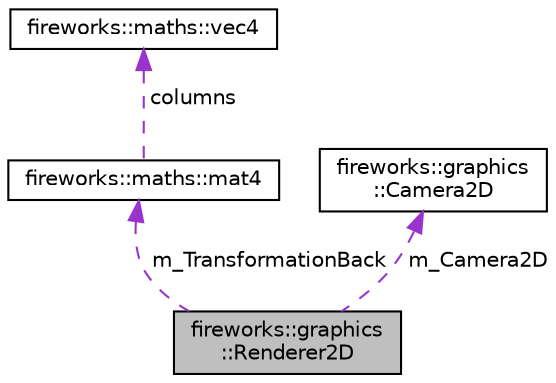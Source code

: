 digraph "fireworks::graphics::Renderer2D"
{
 // LATEX_PDF_SIZE
  edge [fontname="Helvetica",fontsize="10",labelfontname="Helvetica",labelfontsize="10"];
  node [fontname="Helvetica",fontsize="10",shape=record];
  Node1 [label="fireworks::graphics\l::Renderer2D",height=0.2,width=0.4,color="black", fillcolor="grey75", style="filled", fontcolor="black",tooltip="Forward declaration of the graphics::Renderable2D."];
  Node2 -> Node1 [dir="back",color="darkorchid3",fontsize="10",style="dashed",label=" m_TransformationBack" ,fontname="Helvetica"];
  Node2 [label="fireworks::maths::mat4",height=0.2,width=0.4,color="black", fillcolor="white", style="filled",URL="$structfireworks_1_1maths_1_1mat4.html",tooltip=" "];
  Node3 -> Node2 [dir="back",color="darkorchid3",fontsize="10",style="dashed",label=" columns" ,fontname="Helvetica"];
  Node3 [label="fireworks::maths::vec4",height=0.2,width=0.4,color="black", fillcolor="white", style="filled",URL="$structfireworks_1_1maths_1_1vec4.html",tooltip=" "];
  Node4 -> Node1 [dir="back",color="darkorchid3",fontsize="10",style="dashed",label=" m_Camera2D" ,fontname="Helvetica"];
  Node4 [label="fireworks::graphics\l::Camera2D",height=0.2,width=0.4,color="black", fillcolor="white", style="filled",URL="$classfireworks_1_1graphics_1_1_camera2_d.html",tooltip="The eye of the 2D world."];
}
